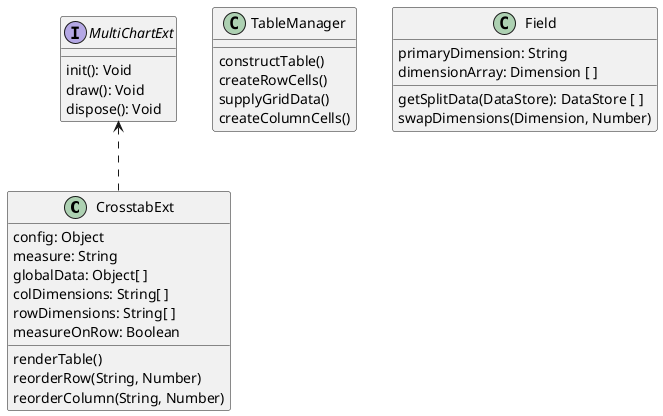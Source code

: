 @startuml

class CrosstabExt {
  config: Object
  measure: String
  globalData: Object[ ]
  colDimensions: String[ ]
  rowDimensions: String[ ]
  measureOnRow: Boolean

  renderTable()
  reorderRow(String, Number)
  reorderColumn(String, Number)
}

interface MultiChartExt {
  init(): Void
  draw(): Void
  dispose(): Void
}

class TableManager {
  constructTable()
  createRowCells()
  supplyGridData()
  createColumnCells()
}

class Field {
  primaryDimension: String
  dimensionArray: Dimension [ ]
  getSplitData(DataStore): DataStore [ ]
  swapDimensions(Dimension, Number)
}

CrosstabExt .u.> MultiChartExt

@enduml
